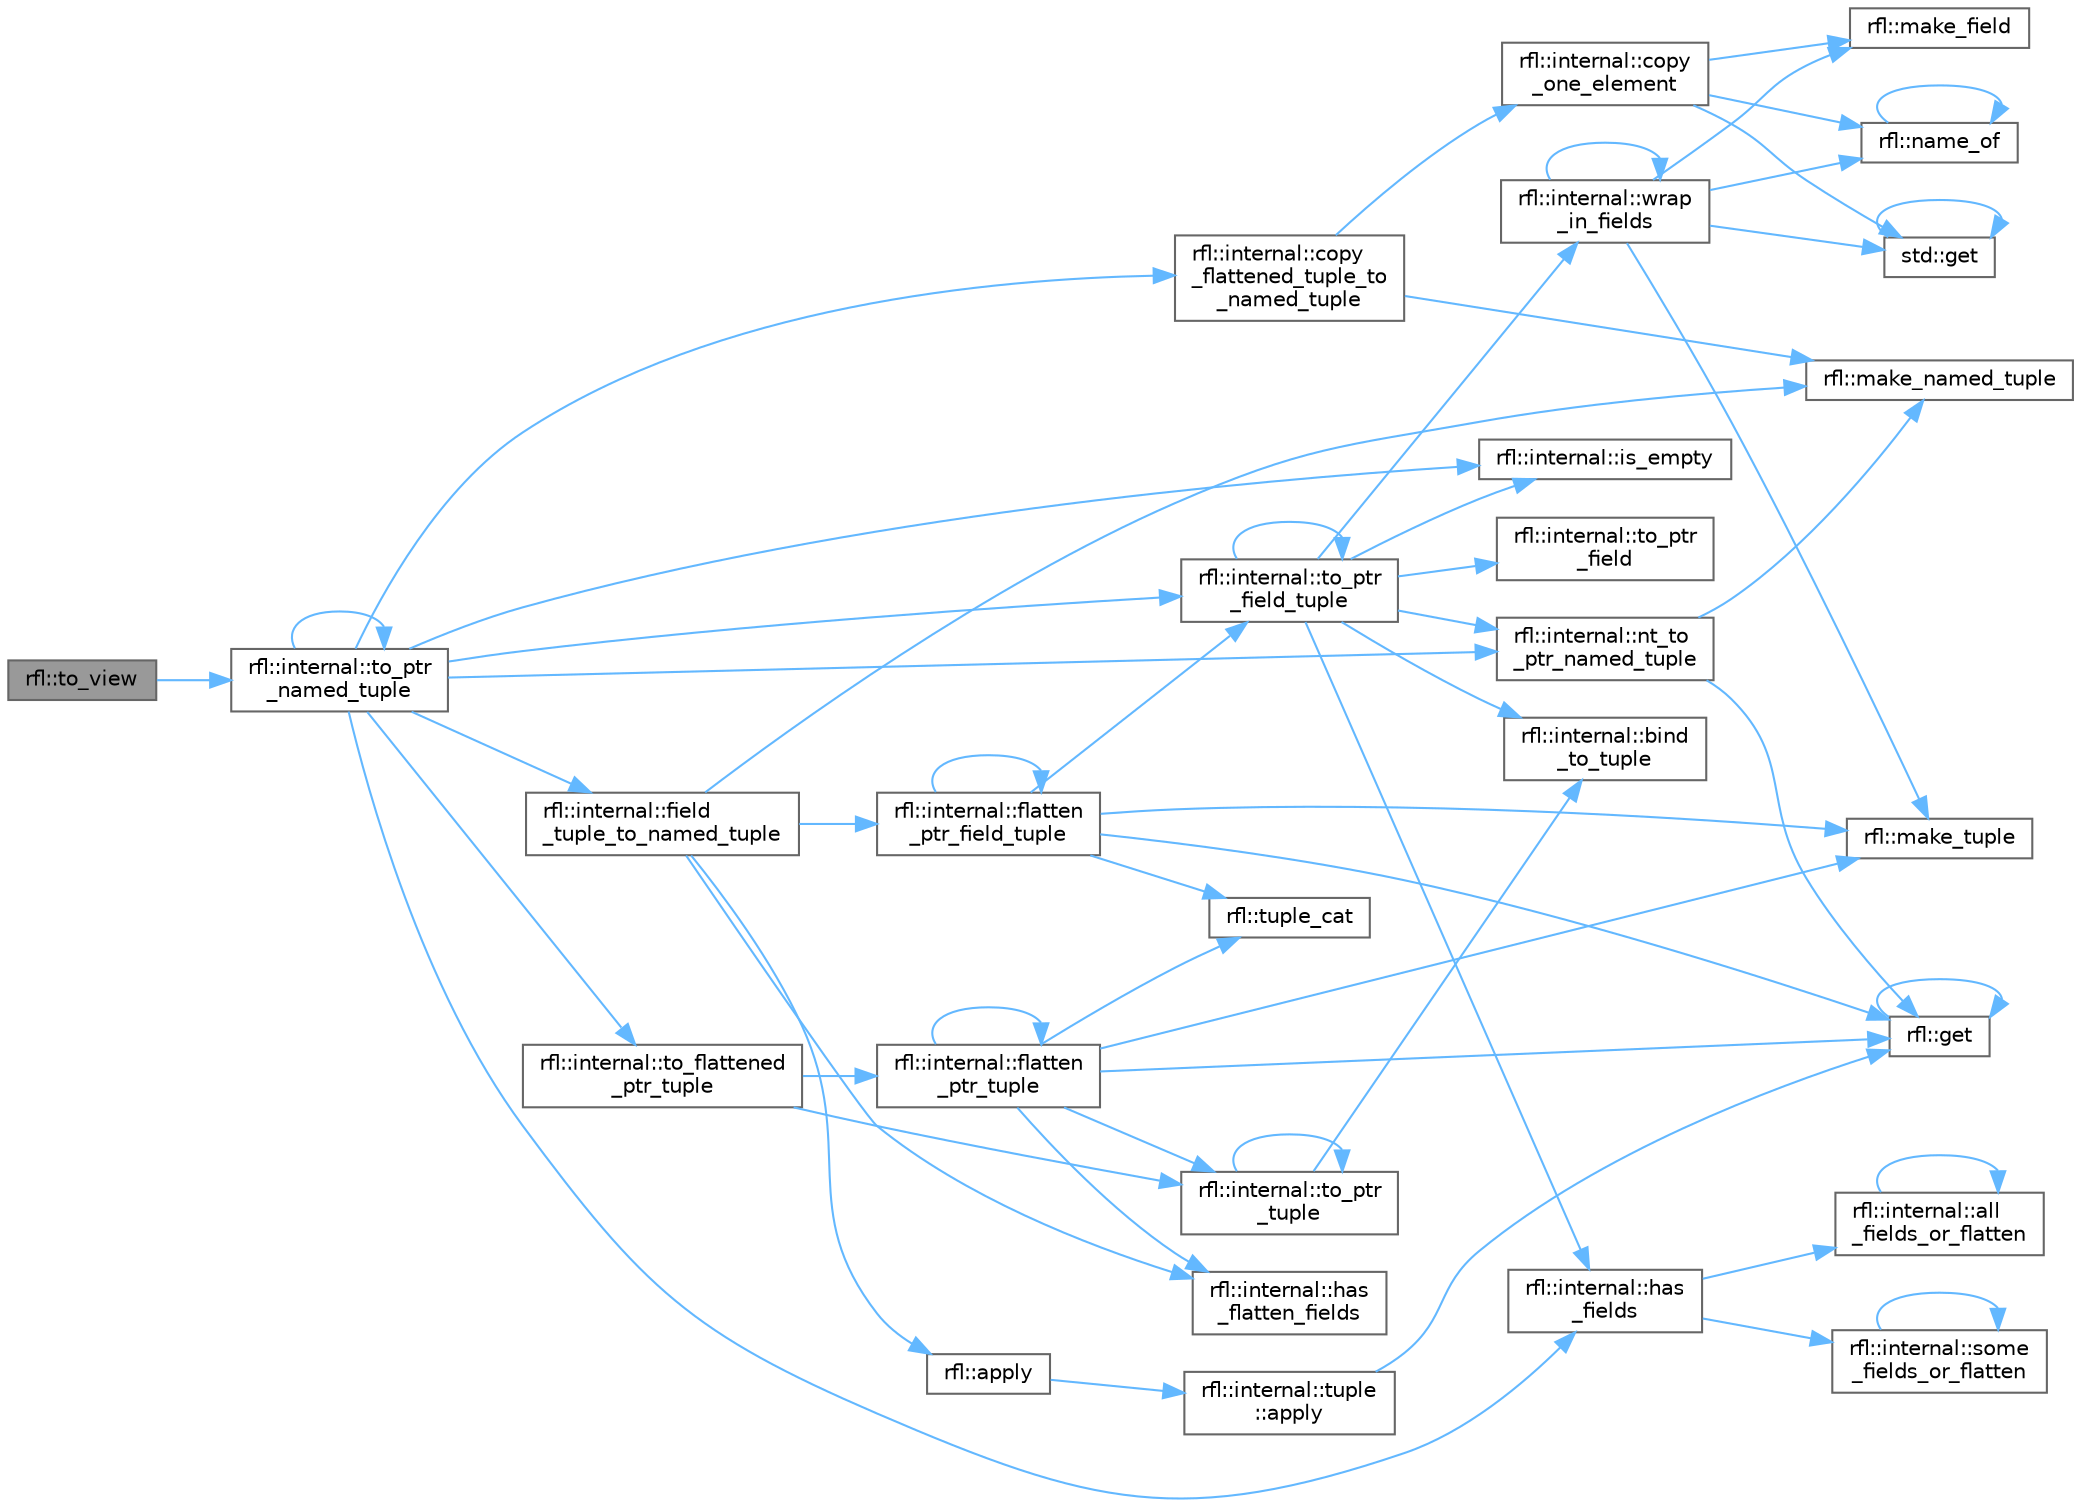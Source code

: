 digraph "rfl::to_view"
{
 // LATEX_PDF_SIZE
  bgcolor="transparent";
  edge [fontname=Helvetica,fontsize=10,labelfontname=Helvetica,labelfontsize=10];
  node [fontname=Helvetica,fontsize=10,shape=box,height=0.2,width=0.4];
  rankdir="LR";
  Node1 [id="Node000001",label="rfl::to_view",height=0.2,width=0.4,color="gray40", fillcolor="grey60", style="filled", fontcolor="black",tooltip=" "];
  Node1 -> Node2 [id="edge1_Node000001_Node000002",color="steelblue1",style="solid",tooltip=" "];
  Node2 [id="Node000002",label="rfl::internal::to_ptr\l_named_tuple",height=0.2,width=0.4,color="grey40", fillcolor="white", style="filled",URL="$namespacerfl_1_1internal.html#a19594a7d66a271a8f893f2170217e299",tooltip=" "];
  Node2 -> Node3 [id="edge2_Node000002_Node000003",color="steelblue1",style="solid",tooltip=" "];
  Node3 [id="Node000003",label="rfl::internal::copy\l_flattened_tuple_to\l_named_tuple",height=0.2,width=0.4,color="grey40", fillcolor="white", style="filled",URL="$namespacerfl_1_1internal.html#aa4d84e91c691523bdf3dbf8832cba64c",tooltip=" "];
  Node3 -> Node4 [id="edge3_Node000003_Node000004",color="steelblue1",style="solid",tooltip=" "];
  Node4 [id="Node000004",label="rfl::internal::copy\l_one_element",height=0.2,width=0.4,color="grey40", fillcolor="white", style="filled",URL="$namespacerfl_1_1internal.html#a8a566443d85dd9fc0f2e6e4ae131ed55",tooltip=" "];
  Node4 -> Node5 [id="edge4_Node000004_Node000005",color="steelblue1",style="solid",tooltip=" "];
  Node5 [id="Node000005",label="std::get",height=0.2,width=0.4,color="grey40", fillcolor="white", style="filled",URL="$namespacestd.html#aae41d8280b7ccc3f0e0a0be2dab21c8f",tooltip="Gets an element by index."];
  Node5 -> Node5 [id="edge5_Node000005_Node000005",color="steelblue1",style="solid",tooltip=" "];
  Node4 -> Node6 [id="edge6_Node000004_Node000006",color="steelblue1",style="solid",tooltip=" "];
  Node6 [id="Node000006",label="rfl::make_field",height=0.2,width=0.4,color="grey40", fillcolor="white", style="filled",URL="$namespacerfl.html#afb5f68a22d5b6a42a5b4477c35559ce9",tooltip=" "];
  Node4 -> Node7 [id="edge7_Node000004_Node000007",color="steelblue1",style="solid",tooltip=" "];
  Node7 [id="Node000007",label="rfl::name_of",height=0.2,width=0.4,color="grey40", fillcolor="white", style="filled",URL="$namespacerfl.html#a90efd0c5575582354c25333fa30a8013",tooltip="Helper function to retrieve a name at compile time."];
  Node7 -> Node7 [id="edge8_Node000007_Node000007",color="steelblue1",style="solid",tooltip=" "];
  Node3 -> Node8 [id="edge9_Node000003_Node000008",color="steelblue1",style="solid",tooltip=" "];
  Node8 [id="Node000008",label="rfl::make_named_tuple",height=0.2,width=0.4,color="grey40", fillcolor="white", style="filled",URL="$namespacerfl.html#a19523aa875e6c36af474a97f28ed4002",tooltip="Explicit overload for creating empty named tuples."];
  Node2 -> Node9 [id="edge10_Node000002_Node000009",color="steelblue1",style="solid",tooltip=" "];
  Node9 [id="Node000009",label="rfl::internal::field\l_tuple_to_named_tuple",height=0.2,width=0.4,color="grey40", fillcolor="white", style="filled",URL="$namespacerfl_1_1internal.html#a923e1c7faefca7c7af6ec3d7aecccba0",tooltip=" "];
  Node9 -> Node10 [id="edge11_Node000009_Node000010",color="steelblue1",style="solid",tooltip=" "];
  Node10 [id="Node000010",label="rfl::apply",height=0.2,width=0.4,color="grey40", fillcolor="white", style="filled",URL="$namespacerfl.html#aaa94742afd7fde0d6d6cc59ae6d92989",tooltip=" "];
  Node10 -> Node11 [id="edge12_Node000010_Node000011",color="steelblue1",style="solid",tooltip=" "];
  Node11 [id="Node000011",label="rfl::internal::tuple\l::apply",height=0.2,width=0.4,color="grey40", fillcolor="white", style="filled",URL="$namespacerfl_1_1internal_1_1tuple.html#a5fe21ddba2943f200bc6c6e4d8d34e54",tooltip=" "];
  Node11 -> Node12 [id="edge13_Node000011_Node000012",color="steelblue1",style="solid",tooltip=" "];
  Node12 [id="Node000012",label="rfl::get",height=0.2,width=0.4,color="grey40", fillcolor="white", style="filled",URL="$namespacerfl.html#ac379420409251e5a3c0bea4a701daf0a",tooltip="Gets a field by index."];
  Node12 -> Node12 [id="edge14_Node000012_Node000012",color="steelblue1",style="solid",tooltip=" "];
  Node9 -> Node13 [id="edge15_Node000009_Node000013",color="steelblue1",style="solid",tooltip=" "];
  Node13 [id="Node000013",label="rfl::internal::flatten\l_ptr_field_tuple",height=0.2,width=0.4,color="grey40", fillcolor="white", style="filled",URL="$namespacerfl_1_1internal.html#ae729ffba37ab19a6426f80c6ef26e2d6",tooltip=" "];
  Node13 -> Node13 [id="edge16_Node000013_Node000013",color="steelblue1",style="solid",tooltip=" "];
  Node13 -> Node12 [id="edge17_Node000013_Node000012",color="steelblue1",style="solid",tooltip=" "];
  Node13 -> Node14 [id="edge18_Node000013_Node000014",color="steelblue1",style="solid",tooltip=" "];
  Node14 [id="Node000014",label="rfl::make_tuple",height=0.2,width=0.4,color="grey40", fillcolor="white", style="filled",URL="$namespacerfl.html#ac71a9ec8b4d8fd347719083ec38c00f9",tooltip=" "];
  Node13 -> Node15 [id="edge19_Node000013_Node000015",color="steelblue1",style="solid",tooltip=" "];
  Node15 [id="Node000015",label="rfl::internal::to_ptr\l_field_tuple",height=0.2,width=0.4,color="grey40", fillcolor="white", style="filled",URL="$namespacerfl_1_1internal.html#a4c5ce682ef0d85a0edc5fc36074815d2",tooltip=" "];
  Node15 -> Node16 [id="edge20_Node000015_Node000016",color="steelblue1",style="solid",tooltip=" "];
  Node16 [id="Node000016",label="rfl::internal::bind\l_to_tuple",height=0.2,width=0.4,color="grey40", fillcolor="white", style="filled",URL="$namespacerfl_1_1internal.html#aaccfbbd07ded0a84498cea052cb3d443",tooltip=" "];
  Node15 -> Node17 [id="edge21_Node000015_Node000017",color="steelblue1",style="solid",tooltip=" "];
  Node17 [id="Node000017",label="rfl::internal::has\l_fields",height=0.2,width=0.4,color="grey40", fillcolor="white", style="filled",URL="$namespacerfl_1_1internal.html#a4bf6ff2224c907a5df21f524e650fd17",tooltip=" "];
  Node17 -> Node18 [id="edge22_Node000017_Node000018",color="steelblue1",style="solid",tooltip=" "];
  Node18 [id="Node000018",label="rfl::internal::all\l_fields_or_flatten",height=0.2,width=0.4,color="grey40", fillcolor="white", style="filled",URL="$namespacerfl_1_1internal.html#a012b9c8f5d6103eb084598eca9f9f631",tooltip=" "];
  Node18 -> Node18 [id="edge23_Node000018_Node000018",color="steelblue1",style="solid",tooltip=" "];
  Node17 -> Node19 [id="edge24_Node000017_Node000019",color="steelblue1",style="solid",tooltip=" "];
  Node19 [id="Node000019",label="rfl::internal::some\l_fields_or_flatten",height=0.2,width=0.4,color="grey40", fillcolor="white", style="filled",URL="$namespacerfl_1_1internal.html#a71c929c1a514d827549eb15d4355de92",tooltip=" "];
  Node19 -> Node19 [id="edge25_Node000019_Node000019",color="steelblue1",style="solid",tooltip=" "];
  Node15 -> Node20 [id="edge26_Node000015_Node000020",color="steelblue1",style="solid",tooltip=" "];
  Node20 [id="Node000020",label="rfl::internal::is_empty",height=0.2,width=0.4,color="grey40", fillcolor="white", style="filled",URL="$namespacerfl_1_1internal.html#a818161434e9e7892d403a7c92d7268fe",tooltip=" "];
  Node15 -> Node21 [id="edge27_Node000015_Node000021",color="steelblue1",style="solid",tooltip=" "];
  Node21 [id="Node000021",label="rfl::internal::nt_to\l_ptr_named_tuple",height=0.2,width=0.4,color="grey40", fillcolor="white", style="filled",URL="$namespacerfl_1_1internal.html#a444ef522c6d66572aa5cd3ccde829885",tooltip=" "];
  Node21 -> Node12 [id="edge28_Node000021_Node000012",color="steelblue1",style="solid",tooltip=" "];
  Node21 -> Node8 [id="edge29_Node000021_Node000008",color="steelblue1",style="solid",tooltip=" "];
  Node15 -> Node22 [id="edge30_Node000015_Node000022",color="steelblue1",style="solid",tooltip=" "];
  Node22 [id="Node000022",label="rfl::internal::to_ptr\l_field",height=0.2,width=0.4,color="grey40", fillcolor="white", style="filled",URL="$namespacerfl_1_1internal.html#ab7e2b5fa9d320f0c9a301fbe22ebc677",tooltip=" "];
  Node15 -> Node15 [id="edge31_Node000015_Node000015",color="steelblue1",style="solid",tooltip=" "];
  Node15 -> Node23 [id="edge32_Node000015_Node000023",color="steelblue1",style="solid",tooltip=" "];
  Node23 [id="Node000023",label="rfl::internal::wrap\l_in_fields",height=0.2,width=0.4,color="grey40", fillcolor="white", style="filled",URL="$namespacerfl_1_1internal.html#a75a4f615c45abce17e710e72514498d7",tooltip=" "];
  Node23 -> Node5 [id="edge33_Node000023_Node000005",color="steelblue1",style="solid",tooltip=" "];
  Node23 -> Node6 [id="edge34_Node000023_Node000006",color="steelblue1",style="solid",tooltip=" "];
  Node23 -> Node14 [id="edge35_Node000023_Node000014",color="steelblue1",style="solid",tooltip=" "];
  Node23 -> Node7 [id="edge36_Node000023_Node000007",color="steelblue1",style="solid",tooltip=" "];
  Node23 -> Node23 [id="edge37_Node000023_Node000023",color="steelblue1",style="solid",tooltip=" "];
  Node13 -> Node24 [id="edge38_Node000013_Node000024",color="steelblue1",style="solid",tooltip=" "];
  Node24 [id="Node000024",label="rfl::tuple_cat",height=0.2,width=0.4,color="grey40", fillcolor="white", style="filled",URL="$namespacerfl.html#ad4738e8acd2a03b1b2b01c6caa6b27e9",tooltip=" "];
  Node9 -> Node25 [id="edge39_Node000009_Node000025",color="steelblue1",style="solid",tooltip=" "];
  Node25 [id="Node000025",label="rfl::internal::has\l_flatten_fields",height=0.2,width=0.4,color="grey40", fillcolor="white", style="filled",URL="$namespacerfl_1_1internal.html#a60f5d02505f61eabff343c2f5e9c7dbe",tooltip=" "];
  Node9 -> Node8 [id="edge40_Node000009_Node000008",color="steelblue1",style="solid",tooltip=" "];
  Node2 -> Node17 [id="edge41_Node000002_Node000017",color="steelblue1",style="solid",tooltip=" "];
  Node2 -> Node20 [id="edge42_Node000002_Node000020",color="steelblue1",style="solid",tooltip=" "];
  Node2 -> Node21 [id="edge43_Node000002_Node000021",color="steelblue1",style="solid",tooltip=" "];
  Node2 -> Node26 [id="edge44_Node000002_Node000026",color="steelblue1",style="solid",tooltip=" "];
  Node26 [id="Node000026",label="rfl::internal::to_flattened\l_ptr_tuple",height=0.2,width=0.4,color="grey40", fillcolor="white", style="filled",URL="$namespacerfl_1_1internal.html#abe898ac2971112070bfbcc91def971d6",tooltip=" "];
  Node26 -> Node27 [id="edge45_Node000026_Node000027",color="steelblue1",style="solid",tooltip=" "];
  Node27 [id="Node000027",label="rfl::internal::flatten\l_ptr_tuple",height=0.2,width=0.4,color="grey40", fillcolor="white", style="filled",URL="$namespacerfl_1_1internal.html#a3a901d356d0602482acd2f0861f8b472",tooltip=" "];
  Node27 -> Node27 [id="edge46_Node000027_Node000027",color="steelblue1",style="solid",tooltip=" "];
  Node27 -> Node12 [id="edge47_Node000027_Node000012",color="steelblue1",style="solid",tooltip=" "];
  Node27 -> Node25 [id="edge48_Node000027_Node000025",color="steelblue1",style="solid",tooltip=" "];
  Node27 -> Node14 [id="edge49_Node000027_Node000014",color="steelblue1",style="solid",tooltip=" "];
  Node27 -> Node28 [id="edge50_Node000027_Node000028",color="steelblue1",style="solid",tooltip=" "];
  Node28 [id="Node000028",label="rfl::internal::to_ptr\l_tuple",height=0.2,width=0.4,color="grey40", fillcolor="white", style="filled",URL="$namespacerfl_1_1internal.html#a3a36b92d743023e52d9ba1b74cc5fbd1",tooltip=" "];
  Node28 -> Node16 [id="edge51_Node000028_Node000016",color="steelblue1",style="solid",tooltip=" "];
  Node28 -> Node28 [id="edge52_Node000028_Node000028",color="steelblue1",style="solid",tooltip=" "];
  Node27 -> Node24 [id="edge53_Node000027_Node000024",color="steelblue1",style="solid",tooltip=" "];
  Node26 -> Node28 [id="edge54_Node000026_Node000028",color="steelblue1",style="solid",tooltip=" "];
  Node2 -> Node15 [id="edge55_Node000002_Node000015",color="steelblue1",style="solid",tooltip=" "];
  Node2 -> Node2 [id="edge56_Node000002_Node000002",color="steelblue1",style="solid",tooltip=" "];
}
